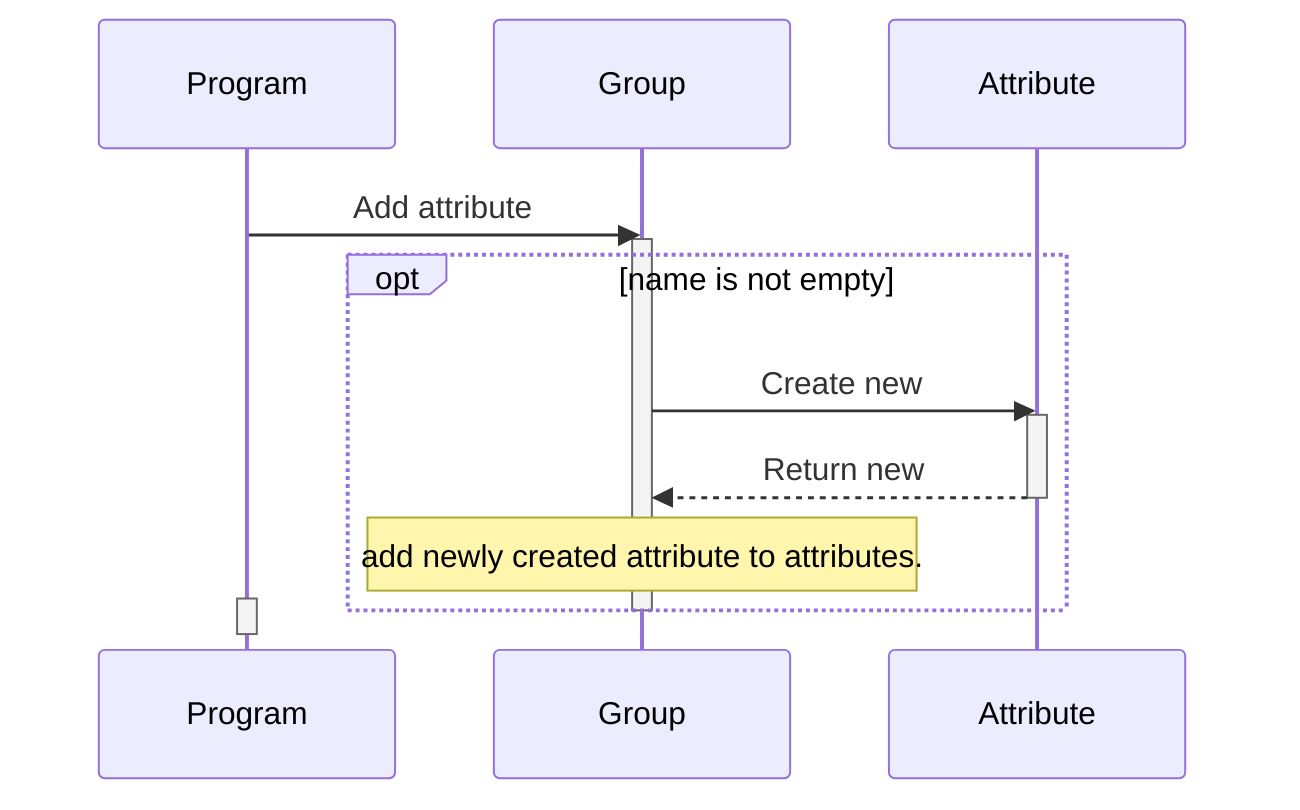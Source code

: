 sequenceDiagram
  participant Program
  participant Group
  participant Attribute

  Program ->> Group: Add attribute
  activate Group
    opt name is not empty
      Group ->> Attribute: Create new
      activate Attribute
        Attribute -->> Group: Return new
      deactivate Attribute

      Note over Group: add newly created attribute to attributes.
    end
  deactivate Group
  activate Program
  deactivate Program